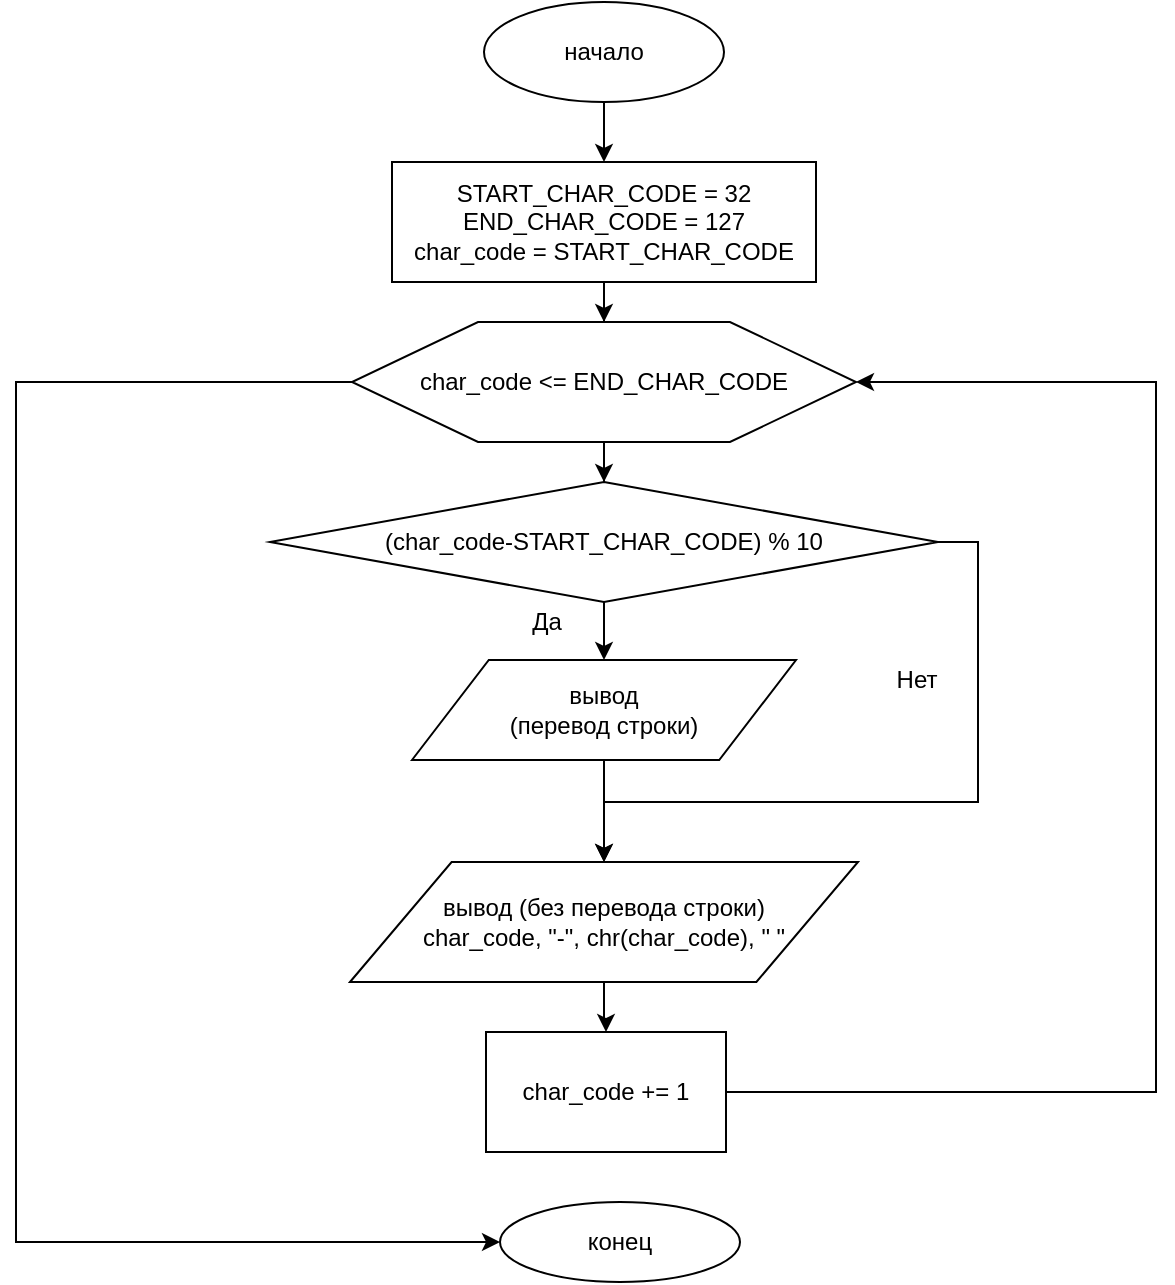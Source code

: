 <mxfile version="14.6.13" type="device"><diagram id="Wpkz17Nc3lA1-txzcgmb" name="Страница 1"><mxGraphModel dx="1086" dy="846" grid="1" gridSize="10" guides="1" tooltips="1" connect="1" arrows="1" fold="1" page="1" pageScale="1" pageWidth="827" pageHeight="1169" math="0" shadow="0"><root><mxCell id="0"/><mxCell id="1" parent="0"/><mxCell id="jmeNbGJjfftKFMOz3k4O-42" value="" style="edgeStyle=orthogonalEdgeStyle;rounded=0;orthogonalLoop=1;jettySize=auto;html=1;" edge="1" parent="1" source="jmeNbGJjfftKFMOz3k4O-43" target="jmeNbGJjfftKFMOz3k4O-45"><mxGeometry relative="1" as="geometry"/></mxCell><mxCell id="jmeNbGJjfftKFMOz3k4O-43" value="начало" style="ellipse;whiteSpace=wrap;html=1;" vertex="1" parent="1"><mxGeometry x="354" y="40" width="120" height="50" as="geometry"/></mxCell><mxCell id="jmeNbGJjfftKFMOz3k4O-44" value="" style="edgeStyle=orthogonalEdgeStyle;rounded=0;orthogonalLoop=1;jettySize=auto;html=1;" edge="1" parent="1" source="jmeNbGJjfftKFMOz3k4O-45" target="jmeNbGJjfftKFMOz3k4O-48"><mxGeometry relative="1" as="geometry"/></mxCell><mxCell id="jmeNbGJjfftKFMOz3k4O-45" value="&lt;div&gt;START_CHAR_CODE = 32&lt;/div&gt;&lt;div&gt;END_CHAR_CODE = 127&lt;br&gt;&lt;/div&gt;&lt;div&gt;char_code = START_CHAR_CODE&lt;br&gt;&lt;/div&gt;" style="rounded=0;whiteSpace=wrap;html=1;" vertex="1" parent="1"><mxGeometry x="308" y="120" width="212" height="60" as="geometry"/></mxCell><mxCell id="jmeNbGJjfftKFMOz3k4O-46" style="edgeStyle=orthogonalEdgeStyle;rounded=0;orthogonalLoop=1;jettySize=auto;html=1;exitX=0;exitY=0.5;exitDx=0;exitDy=0;entryX=0;entryY=0.5;entryDx=0;entryDy=0;" edge="1" parent="1" source="jmeNbGJjfftKFMOz3k4O-48" target="jmeNbGJjfftKFMOz3k4O-58"><mxGeometry relative="1" as="geometry"><Array as="points"><mxPoint x="120" y="230"/><mxPoint x="120" y="660"/></Array></mxGeometry></mxCell><mxCell id="jmeNbGJjfftKFMOz3k4O-47" value="" style="edgeStyle=orthogonalEdgeStyle;rounded=0;orthogonalLoop=1;jettySize=auto;html=1;" edge="1" parent="1" source="jmeNbGJjfftKFMOz3k4O-48" target="jmeNbGJjfftKFMOz3k4O-55"><mxGeometry relative="1" as="geometry"/></mxCell><mxCell id="jmeNbGJjfftKFMOz3k4O-48" value="char_code &amp;lt;= END_CHAR_CODE " style="shape=hexagon;perimeter=hexagonPerimeter2;whiteSpace=wrap;html=1;" vertex="1" parent="1"><mxGeometry x="288" y="200" width="252" height="60" as="geometry"/></mxCell><mxCell id="jmeNbGJjfftKFMOz3k4O-49" value="" style="edgeStyle=orthogonalEdgeStyle;rounded=0;orthogonalLoop=1;jettySize=auto;html=1;" edge="1" parent="1" source="jmeNbGJjfftKFMOz3k4O-50" target="jmeNbGJjfftKFMOz3k4O-52"><mxGeometry relative="1" as="geometry"/></mxCell><mxCell id="jmeNbGJjfftKFMOz3k4O-50" value="вывод&lt;br&gt;(перевод строки)" style="shape=parallelogram;perimeter=parallelogramPerimeter;whiteSpace=wrap;html=1;" vertex="1" parent="1"><mxGeometry x="318" y="369" width="192" height="50" as="geometry"/></mxCell><mxCell id="jmeNbGJjfftKFMOz3k4O-51" style="edgeStyle=orthogonalEdgeStyle;rounded=0;orthogonalLoop=1;jettySize=auto;html=1;exitX=0.5;exitY=1;exitDx=0;exitDy=0;" edge="1" parent="1" source="jmeNbGJjfftKFMOz3k4O-52" target="jmeNbGJjfftKFMOz3k4O-60"><mxGeometry relative="1" as="geometry"/></mxCell><mxCell id="jmeNbGJjfftKFMOz3k4O-52" value="&lt;div&gt;вывод (без перевода строки)&lt;/div&gt;&lt;div&gt;char_code, &quot;-&quot;, chr(char_code), &quot; &quot;&lt;br&gt;&lt;/div&gt;" style="shape=parallelogram;perimeter=parallelogramPerimeter;whiteSpace=wrap;html=1;" vertex="1" parent="1"><mxGeometry x="287" y="470" width="254" height="60" as="geometry"/></mxCell><mxCell id="jmeNbGJjfftKFMOz3k4O-53" value="" style="edgeStyle=orthogonalEdgeStyle;rounded=0;orthogonalLoop=1;jettySize=auto;html=1;" edge="1" parent="1" source="jmeNbGJjfftKFMOz3k4O-55" target="jmeNbGJjfftKFMOz3k4O-50"><mxGeometry relative="1" as="geometry"/></mxCell><mxCell id="jmeNbGJjfftKFMOz3k4O-54" style="edgeStyle=orthogonalEdgeStyle;rounded=0;orthogonalLoop=1;jettySize=auto;html=1;exitX=1;exitY=0.5;exitDx=0;exitDy=0;" edge="1" parent="1" source="jmeNbGJjfftKFMOz3k4O-55" target="jmeNbGJjfftKFMOz3k4O-52"><mxGeometry relative="1" as="geometry"><Array as="points"><mxPoint x="601" y="310"/><mxPoint x="601" y="440"/><mxPoint x="414" y="440"/></Array></mxGeometry></mxCell><mxCell id="jmeNbGJjfftKFMOz3k4O-55" value="(char_code-START_CHAR_CODE) % 10" style="rhombus;whiteSpace=wrap;html=1;" vertex="1" parent="1"><mxGeometry x="247" y="280" width="334" height="60" as="geometry"/></mxCell><mxCell id="jmeNbGJjfftKFMOz3k4O-56" value="Да" style="text;html=1;align=center;verticalAlign=middle;resizable=0;points=[];autosize=1;" vertex="1" parent="1"><mxGeometry x="370" y="340" width="30" height="20" as="geometry"/></mxCell><mxCell id="jmeNbGJjfftKFMOz3k4O-57" value="Нет" style="text;html=1;align=center;verticalAlign=middle;resizable=0;points=[];autosize=1;" vertex="1" parent="1"><mxGeometry x="550" y="369" width="40" height="20" as="geometry"/></mxCell><mxCell id="jmeNbGJjfftKFMOz3k4O-58" value="конец" style="ellipse;whiteSpace=wrap;html=1;" vertex="1" parent="1"><mxGeometry x="362" y="640" width="120" height="40" as="geometry"/></mxCell><mxCell id="jmeNbGJjfftKFMOz3k4O-59" style="edgeStyle=orthogonalEdgeStyle;rounded=0;orthogonalLoop=1;jettySize=auto;html=1;exitX=1;exitY=0.5;exitDx=0;exitDy=0;entryX=1;entryY=0.5;entryDx=0;entryDy=0;" edge="1" parent="1" source="jmeNbGJjfftKFMOz3k4O-60" target="jmeNbGJjfftKFMOz3k4O-48"><mxGeometry relative="1" as="geometry"><Array as="points"><mxPoint x="690" y="585"/><mxPoint x="690" y="230"/></Array></mxGeometry></mxCell><mxCell id="jmeNbGJjfftKFMOz3k4O-60" value="char_code += 1" style="rounded=0;whiteSpace=wrap;html=1;" vertex="1" parent="1"><mxGeometry x="355" y="555" width="120" height="60" as="geometry"/></mxCell></root></mxGraphModel></diagram></mxfile>